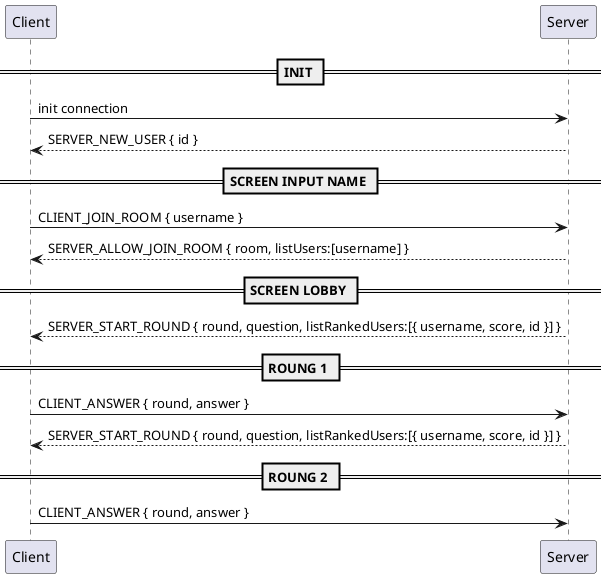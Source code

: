 @startuml

== INIT ==
Client -> Server: init connection
Server --> Client: SERVER_NEW_USER { id }


== SCREEN INPUT NAME ==
Client -> Server: CLIENT_JOIN_ROOM { username }
Server --> Client: SERVER_ALLOW_JOIN_ROOM { room, listUsers:[username] }

== SCREEN LOBBY ==

Server --> Client: SERVER_START_ROUND { round, question, listRankedUsers:[{ username, score, id }] }

== ROUNG 1 ==
Client -> Server: CLIENT_ANSWER { round, answer }

Server --> Client: SERVER_START_ROUND { round, question, listRankedUsers:[{ username, score, id }] }


== ROUNG 2 ==
Client -> Server: CLIENT_ANSWER { round, answer }




@enduml
